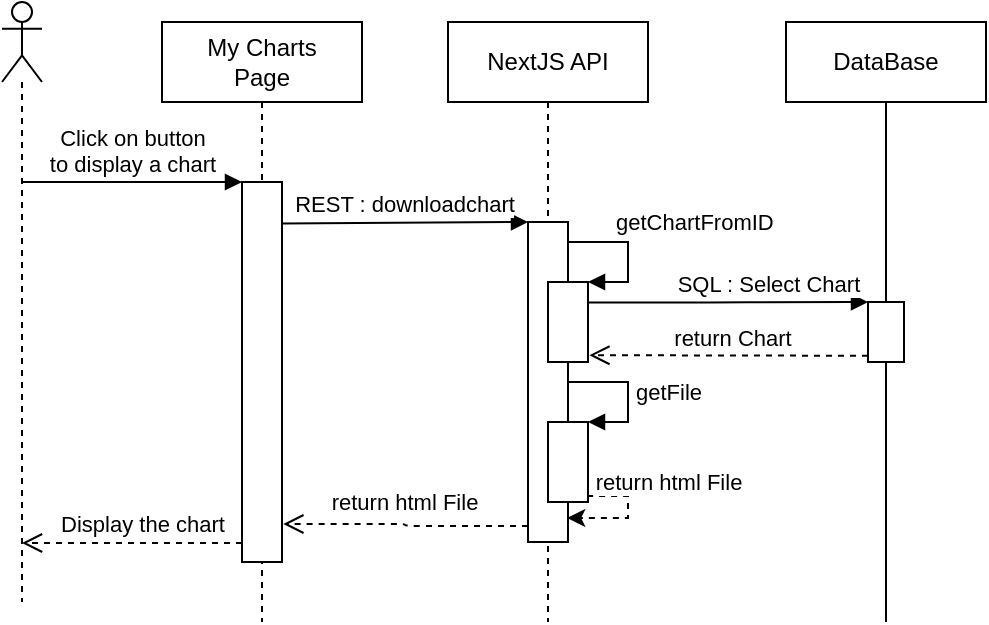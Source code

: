 <mxfile>
    <diagram id="T2SGenoJDVw-8LUJ9btR" name="Page-1">
        <mxGraphModel dx="652" dy="725" grid="1" gridSize="10" guides="1" tooltips="1" connect="1" arrows="1" fold="1" page="1" pageScale="1" pageWidth="827" pageHeight="1169" background="#ffffff" math="0" shadow="0">
            <root>
                <mxCell id="0"/>
                <mxCell id="1" parent="0"/>
                <mxCell id="21" value="NextJS API" style="shape=umlLifeline;perimeter=lifelinePerimeter;whiteSpace=wrap;html=1;container=1;collapsible=0;recursiveResize=0;outlineConnect=0;" parent="1" vertex="1">
                    <mxGeometry x="230" y="210" width="100" height="300" as="geometry"/>
                </mxCell>
                <mxCell id="22" value="" style="html=1;points=[];perimeter=orthogonalPerimeter;" parent="21" vertex="1">
                    <mxGeometry x="40" y="100" width="20" height="160" as="geometry"/>
                </mxCell>
                <mxCell id="23" value="" style="html=1;points=[];perimeter=orthogonalPerimeter;" parent="21" vertex="1">
                    <mxGeometry x="50" y="130" width="20" height="40" as="geometry"/>
                </mxCell>
                <mxCell id="24" value="getChartFromID" style="edgeStyle=orthogonalEdgeStyle;html=1;align=left;spacingLeft=2;endArrow=block;rounded=0;entryX=1;entryY=0;" parent="21" target="23" edge="1">
                    <mxGeometry x="-0.429" y="10" relative="1" as="geometry">
                        <mxPoint x="60" y="110" as="sourcePoint"/>
                        <Array as="points">
                            <mxPoint x="90" y="110"/>
                            <mxPoint x="90" y="130"/>
                        </Array>
                        <mxPoint as="offset"/>
                    </mxGeometry>
                </mxCell>
                <mxCell id="40" style="edgeStyle=orthogonalEdgeStyle;html=1;entryX=0.98;entryY=0.925;entryDx=0;entryDy=0;entryPerimeter=0;exitX=0.978;exitY=0.925;exitDx=0;exitDy=0;exitPerimeter=0;rounded=0;dashed=1;" parent="21" source="25" target="22" edge="1">
                    <mxGeometry relative="1" as="geometry">
                        <Array as="points">
                            <mxPoint x="90" y="237"/>
                            <mxPoint x="90" y="248"/>
                        </Array>
                    </mxGeometry>
                </mxCell>
                <mxCell id="41" value="return html File" style="edgeLabel;html=1;align=center;verticalAlign=middle;resizable=0;points=[];" parent="40" vertex="1" connectable="0">
                    <mxGeometry x="-0.467" y="1" relative="1" as="geometry">
                        <mxPoint x="24" y="-6" as="offset"/>
                    </mxGeometry>
                </mxCell>
                <mxCell id="25" value="" style="html=1;points=[];perimeter=orthogonalPerimeter;" parent="21" vertex="1">
                    <mxGeometry x="50" y="200" width="20" height="40" as="geometry"/>
                </mxCell>
                <mxCell id="26" value="getFile" style="edgeStyle=orthogonalEdgeStyle;html=1;align=left;spacingLeft=2;endArrow=block;rounded=0;entryX=1;entryY=0;" parent="21" target="25" edge="1">
                    <mxGeometry relative="1" as="geometry">
                        <mxPoint x="60" y="180" as="sourcePoint"/>
                        <Array as="points">
                            <mxPoint x="90" y="180"/>
                            <mxPoint x="90" y="200"/>
                        </Array>
                    </mxGeometry>
                </mxCell>
                <mxCell id="27" value="DataBase" style="shape=umlLifeline;perimeter=lifelinePerimeter;whiteSpace=wrap;html=1;container=1;collapsible=0;recursiveResize=0;outlineConnect=0;lifelineDashed=0;" parent="1" vertex="1">
                    <mxGeometry x="399" y="210" width="100" height="300" as="geometry"/>
                </mxCell>
                <mxCell id="28" value="" style="html=1;points=[];perimeter=orthogonalPerimeter;" parent="27" vertex="1">
                    <mxGeometry x="41" y="140" width="18" height="30" as="geometry"/>
                </mxCell>
                <mxCell id="31" value="My Charts&lt;br&gt;Page" style="shape=umlLifeline;perimeter=lifelinePerimeter;whiteSpace=wrap;html=1;container=1;collapsible=0;recursiveResize=0;outlineConnect=0;" parent="1" vertex="1">
                    <mxGeometry x="87" y="210" width="100" height="300" as="geometry"/>
                </mxCell>
                <mxCell id="32" value="" style="html=1;points=[];perimeter=orthogonalPerimeter;" parent="31" vertex="1">
                    <mxGeometry x="40" y="80" width="20" height="190" as="geometry"/>
                </mxCell>
                <mxCell id="33" value="return Chart" style="html=1;verticalAlign=bottom;endArrow=open;dashed=1;endSize=8;exitX=0;exitY=0.896;entryX=1.034;entryY=0.915;entryDx=0;entryDy=0;entryPerimeter=0;edgeStyle=orthogonalEdgeStyle;rounded=0;exitDx=0;exitDy=0;exitPerimeter=0;" parent="1" source="28" target="23" edge="1">
                    <mxGeometry x="-0.026" relative="1" as="geometry">
                        <mxPoint x="360" y="416" as="targetPoint"/>
                        <Array as="points">
                            <mxPoint x="301" y="377"/>
                        </Array>
                        <mxPoint as="offset"/>
                    </mxGeometry>
                </mxCell>
                <mxCell id="34" value="SQL : Select Chart" style="html=1;verticalAlign=bottom;endArrow=block;entryX=0;entryY=0;exitX=0.98;exitY=0.256;exitDx=0;exitDy=0;exitPerimeter=0;edgeStyle=orthogonalEdgeStyle;" parent="1" source="23" target="28" edge="1">
                    <mxGeometry x="0.288" relative="1" as="geometry">
                        <mxPoint x="360" y="340" as="sourcePoint"/>
                        <Array as="points">
                            <mxPoint x="370" y="350"/>
                            <mxPoint x="439" y="350"/>
                        </Array>
                        <mxPoint as="offset"/>
                    </mxGeometry>
                </mxCell>
                <mxCell id="35" value="return html File" style="html=1;verticalAlign=bottom;endArrow=open;dashed=1;endSize=8;exitX=0;exitY=0.95;entryX=1.033;entryY=0.9;entryDx=0;entryDy=0;entryPerimeter=0;edgeStyle=orthogonalEdgeStyle;" parent="1" source="22" target="32" edge="1">
                    <mxGeometry x="0.028" y="-2" relative="1" as="geometry">
                        <mxPoint x="200" y="386" as="targetPoint"/>
                        <mxPoint as="offset"/>
                    </mxGeometry>
                </mxCell>
                <mxCell id="36" value="REST : downloadchart" style="html=1;verticalAlign=bottom;endArrow=block;entryX=0;entryY=0;exitX=0.99;exitY=0.109;exitDx=0;exitDy=0;exitPerimeter=0;" parent="1" source="32" target="22" edge="1">
                    <mxGeometry relative="1" as="geometry">
                        <mxPoint x="200" y="310" as="sourcePoint"/>
                    </mxGeometry>
                </mxCell>
                <mxCell id="37" value="" style="shape=umlLifeline;participant=umlActor;perimeter=lifelinePerimeter;whiteSpace=wrap;html=1;container=1;collapsible=0;recursiveResize=0;verticalAlign=top;spacingTop=36;outlineConnect=0;" parent="1" vertex="1">
                    <mxGeometry x="7" y="200" width="20" height="300" as="geometry"/>
                </mxCell>
                <mxCell id="38" value="Click on button&lt;br&gt;to display a chart" style="html=1;verticalAlign=bottom;endArrow=block;entryX=0;entryY=0;" parent="1" source="37" target="32" edge="1">
                    <mxGeometry relative="1" as="geometry">
                        <mxPoint x="57" y="290" as="sourcePoint"/>
                    </mxGeometry>
                </mxCell>
                <mxCell id="39" value="Display the chart" style="html=1;verticalAlign=bottom;endArrow=open;dashed=1;endSize=8;exitX=0;exitY=0.95;" parent="1" source="32" target="37" edge="1">
                    <mxGeometry x="-0.09" relative="1" as="geometry">
                        <mxPoint x="47" y="470" as="targetPoint"/>
                        <mxPoint as="offset"/>
                    </mxGeometry>
                </mxCell>
            </root>
        </mxGraphModel>
    </diagram>
</mxfile>